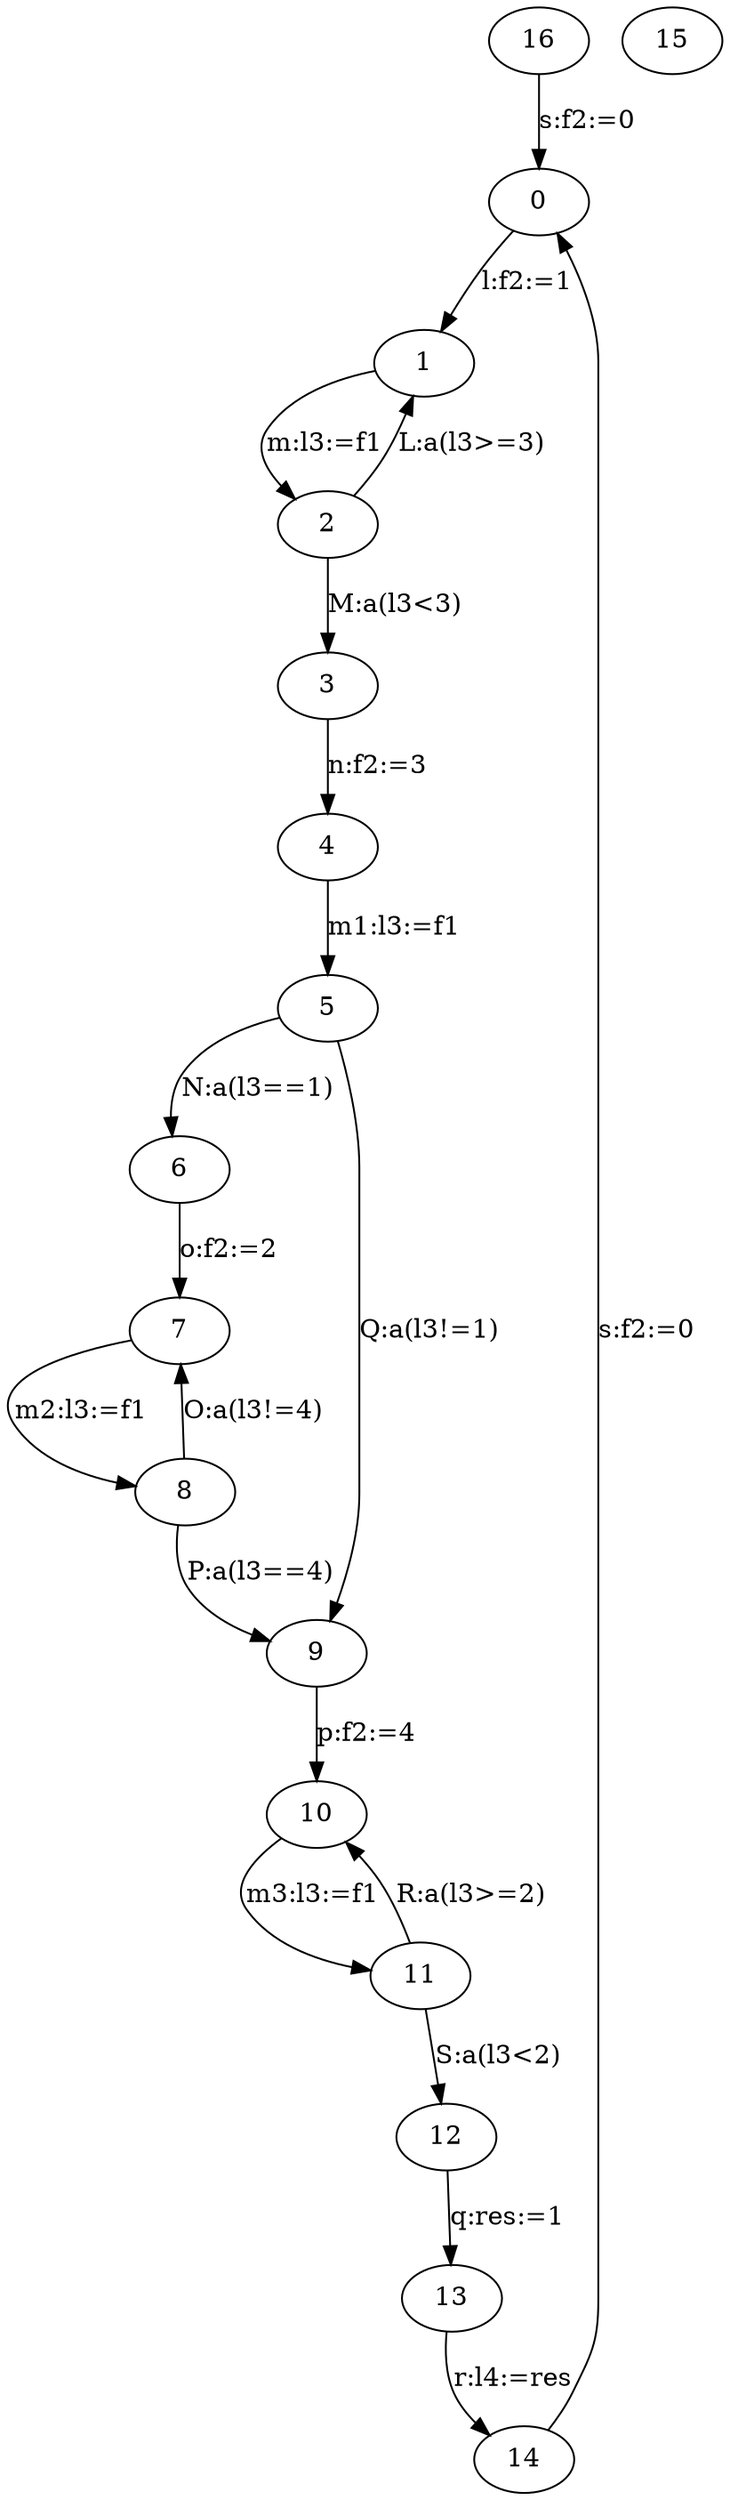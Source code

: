 digraph "unnamed" {
"0" [
fixedsize="false"
label="0"
regular="false"
];
"1" [
fixedsize="false"
label="1"
regular="false"
];
"2" [
fixedsize="false"
label="2"
regular="false"
];
"3" [
fixedsize="false"
label="3"
regular="false"
];
"4" [
fixedsize="false"
label="4"
regular="false"
];
"5" [
fixedsize="false"
label="5"
regular="false"
];
"6" [
fixedsize="false"
label="6"
regular="false"
];
"7" [
fixedsize="false"
label="7"
regular="false"
];
"8" [
fixedsize="false"
label="8"
regular="false"
];
"9" [
fixedsize="false"
label="9"
regular="false"
];
"10" [
fixedsize="false"
label="10"
regular="false"
];
"11" [
fixedsize="false"
label="11"
regular="false"
];
"12" [
fixedsize="false"
label="12"
regular="false"
];
"13" [
fixedsize="false"
label="13"
regular="false"
];
"14" [
fixedsize="false"
label="14"
regular="false"
];
"15" [
fixedsize="false"
label="15"
regular="false"
];
"16" [
fixedsize="false"
label="16"
regular="false"
];
"0" -> "1" [
constraint="true"
decorate="false"
label="l:f2:=1"
labelfloat="false"
];
"1" -> "2" [
constraint="true"
decorate="false"
label="m:l3:=f1"
labelfloat="false"
];
"2" -> "1" [
constraint="true"
decorate="false"
label="L:a(l3>=3)"
labelfloat="false"
];
"2" -> "3" [
constraint="true"
decorate="false"
label="M:a(l3<3)"
labelfloat="false"
];
"3" -> "4" [
constraint="true"
decorate="false"
label="n:f2:=3"
labelfloat="false"
];
"4" -> "5" [
constraint="true"
decorate="false"
label="m1:l3:=f1"
labelfloat="false"
];
"5" -> "6" [
constraint="true"
decorate="false"
label="N:a(l3==1)"
labelfloat="false"
];
"6" -> "7" [
constraint="true"
decorate="false"
label="o:f2:=2"
labelfloat="false"
];
"7" -> "8" [
constraint="true"
decorate="false"
label="m2:l3:=f1"
labelfloat="false"
];
"8" -> "7" [
constraint="true"
decorate="false"
label="O:a(l3!=4)"
labelfloat="false"
];
"8" -> "9" [
constraint="true"
decorate="false"
label="P:a(l3==4)"
labelfloat="false"
];
"5" -> "9" [
constraint="true"
decorate="false"
label="Q:a(l3!=1)"
labelfloat="false"
];
"9" -> "10" [
constraint="true"
decorate="false"
label="p:f2:=4"
labelfloat="false"
];
"10" -> "11" [
constraint="true"
decorate="false"
label="m3:l3:=f1"
labelfloat="false"
];
"11" -> "10" [
constraint="true"
decorate="false"
label="R:a(l3>=2)"
labelfloat="false"
];
"11" -> "12" [
constraint="true"
decorate="false"
label="S:a(l3<2)"
labelfloat="false"
];
"12" -> "13" [
constraint="true"
decorate="false"
label="q:res:=1"
labelfloat="false"
];
"13" -> "14" [
constraint="true"
decorate="false"
label="r:l4:=res"
labelfloat="false"
];
"16" -> "0" [
constraint="true"
decorate="false"
label="s:f2:=0"
labelfloat="false"
];
"14" -> "0" [
constraint="true"
decorate="false"
label="s:f2:=0"
labelfloat="false"
];
}
